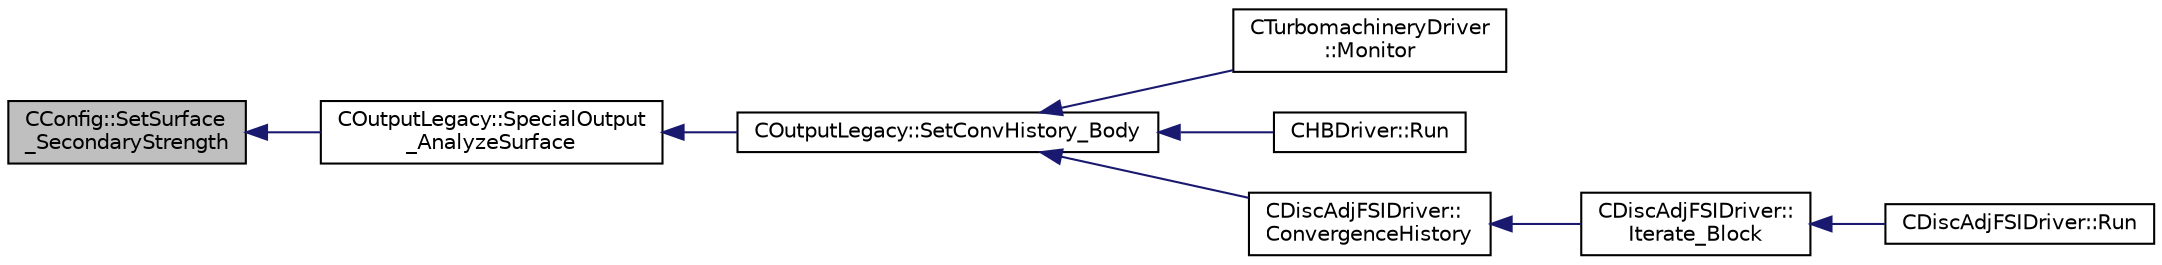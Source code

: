 digraph "CConfig::SetSurface_SecondaryStrength"
{
  edge [fontname="Helvetica",fontsize="10",labelfontname="Helvetica",labelfontsize="10"];
  node [fontname="Helvetica",fontsize="10",shape=record];
  rankdir="LR";
  Node15636 [label="CConfig::SetSurface\l_SecondaryStrength",height=0.2,width=0.4,color="black", fillcolor="grey75", style="filled", fontcolor="black"];
  Node15636 -> Node15637 [dir="back",color="midnightblue",fontsize="10",style="solid",fontname="Helvetica"];
  Node15637 [label="COutputLegacy::SpecialOutput\l_AnalyzeSurface",height=0.2,width=0.4,color="black", fillcolor="white", style="filled",URL="$class_c_output_legacy.html#ae5bab3f07ff9b9d1434626add0d4d332",tooltip="Writes one dimensional output. "];
  Node15637 -> Node15638 [dir="back",color="midnightblue",fontsize="10",style="solid",fontname="Helvetica"];
  Node15638 [label="COutputLegacy::SetConvHistory_Body",height=0.2,width=0.4,color="black", fillcolor="white", style="filled",URL="$class_c_output_legacy.html#a217cc0d778a3828499189a9debee47c6",tooltip="Write the history file and the convergence on the screen for serial computations. ..."];
  Node15638 -> Node15639 [dir="back",color="midnightblue",fontsize="10",style="solid",fontname="Helvetica"];
  Node15639 [label="CTurbomachineryDriver\l::Monitor",height=0.2,width=0.4,color="black", fillcolor="white", style="filled",URL="$class_c_turbomachinery_driver.html#a41d7b50bbacef68eb5436293ebb2da4f",tooltip="Monitor the computation. "];
  Node15638 -> Node15640 [dir="back",color="midnightblue",fontsize="10",style="solid",fontname="Helvetica"];
  Node15640 [label="CHBDriver::Run",height=0.2,width=0.4,color="black", fillcolor="white", style="filled",URL="$class_c_h_b_driver.html#a98c0448a8e0404845ee54e25b62eaea9",tooltip="Run a single iteration of a Harmonic Balance problem. "];
  Node15638 -> Node15641 [dir="back",color="midnightblue",fontsize="10",style="solid",fontname="Helvetica"];
  Node15641 [label="CDiscAdjFSIDriver::\lConvergenceHistory",height=0.2,width=0.4,color="black", fillcolor="white", style="filled",URL="$class_c_disc_adj_f_s_i_driver.html#a139dfa2442613879f2b15f28a09c2bd5",tooltip="Output the convergence history. "];
  Node15641 -> Node15642 [dir="back",color="midnightblue",fontsize="10",style="solid",fontname="Helvetica"];
  Node15642 [label="CDiscAdjFSIDriver::\lIterate_Block",height=0.2,width=0.4,color="black", fillcolor="white", style="filled",URL="$class_c_disc_adj_f_s_i_driver.html#a84949f139fa795b7d34d6ff77e82eb5c",tooltip="Iterate a certain block for adjoint FSI - may be the whole set of variables or independent and subite..."];
  Node15642 -> Node15643 [dir="back",color="midnightblue",fontsize="10",style="solid",fontname="Helvetica"];
  Node15643 [label="CDiscAdjFSIDriver::Run",height=0.2,width=0.4,color="black", fillcolor="white", style="filled",URL="$class_c_disc_adj_f_s_i_driver.html#a2e965d6e9c4dcfc296077cae225cab21",tooltip="Run a Discrete Adjoint iteration for the FSI problem. "];
}

